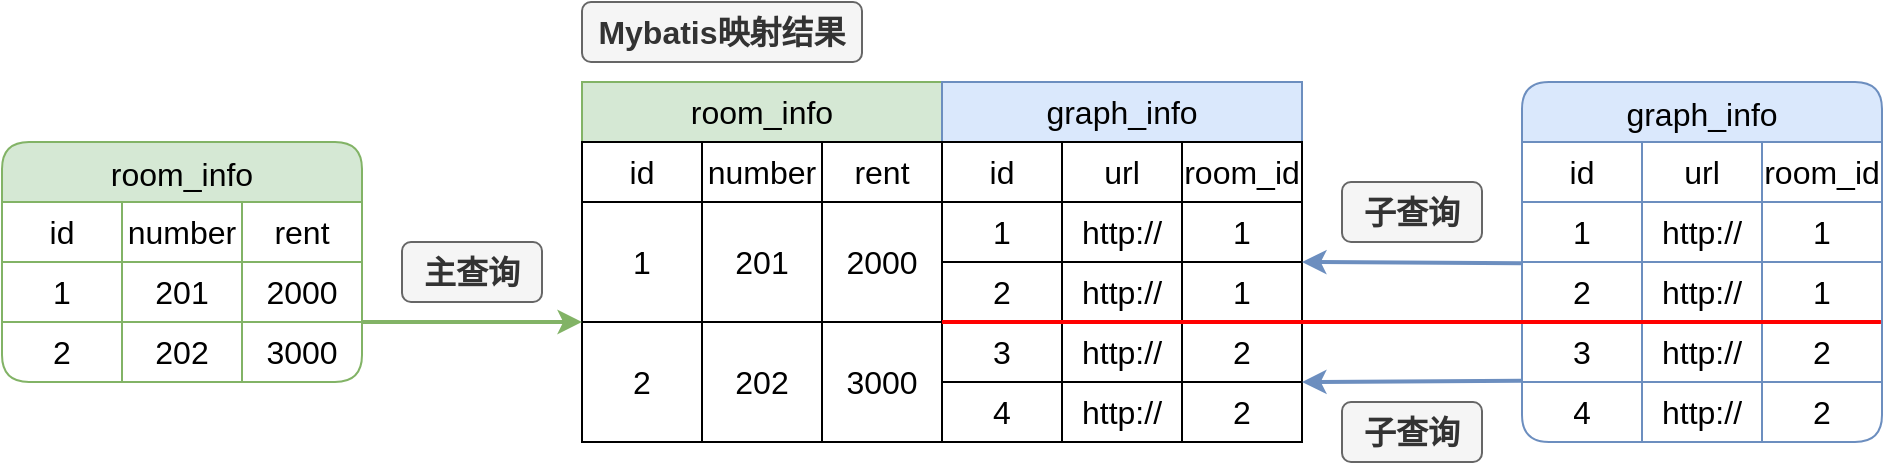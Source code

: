 <mxfile version="21.2.8" type="device">
  <diagram name="第 1 页" id="Rej5io_blJWf3P0rDN8p">
    <mxGraphModel dx="1050" dy="671" grid="1" gridSize="10" guides="1" tooltips="1" connect="1" arrows="1" fold="1" page="1" pageScale="1" pageWidth="3300" pageHeight="4681" math="0" shadow="0">
      <root>
        <mxCell id="0" />
        <mxCell id="1" parent="0" />
        <mxCell id="d7a110inKtljT86s4EJ2-14" value="room_info" style="shape=table;startSize=30;container=1;collapsible=0;childLayout=tableLayout;strokeColor=#82b366;fontSize=16;fillColor=#d5e8d4;rounded=1;" parent="1" vertex="1">
          <mxGeometry x="290" y="390" width="180" height="120" as="geometry" />
        </mxCell>
        <mxCell id="d7a110inKtljT86s4EJ2-15" value="" style="shape=tableRow;horizontal=0;startSize=0;swimlaneHead=0;swimlaneBody=0;strokeColor=inherit;top=0;left=0;bottom=0;right=0;collapsible=0;dropTarget=0;fillColor=none;points=[[0,0.5],[1,0.5]];portConstraint=eastwest;fontSize=16;" parent="d7a110inKtljT86s4EJ2-14" vertex="1">
          <mxGeometry y="30" width="180" height="30" as="geometry" />
        </mxCell>
        <mxCell id="d7a110inKtljT86s4EJ2-16" value="id" style="shape=partialRectangle;html=1;whiteSpace=wrap;connectable=0;strokeColor=inherit;overflow=hidden;fillColor=none;top=0;left=0;bottom=0;right=0;pointerEvents=1;fontSize=16;" parent="d7a110inKtljT86s4EJ2-15" vertex="1">
          <mxGeometry width="60" height="30" as="geometry">
            <mxRectangle width="60" height="30" as="alternateBounds" />
          </mxGeometry>
        </mxCell>
        <mxCell id="d7a110inKtljT86s4EJ2-17" value="number" style="shape=partialRectangle;html=1;whiteSpace=wrap;connectable=0;strokeColor=inherit;overflow=hidden;fillColor=none;top=0;left=0;bottom=0;right=0;pointerEvents=1;fontSize=16;" parent="d7a110inKtljT86s4EJ2-15" vertex="1">
          <mxGeometry x="60" width="60" height="30" as="geometry">
            <mxRectangle width="60" height="30" as="alternateBounds" />
          </mxGeometry>
        </mxCell>
        <mxCell id="d7a110inKtljT86s4EJ2-18" value="rent" style="shape=partialRectangle;html=1;whiteSpace=wrap;connectable=0;strokeColor=inherit;overflow=hidden;fillColor=none;top=0;left=0;bottom=0;right=0;pointerEvents=1;fontSize=16;" parent="d7a110inKtljT86s4EJ2-15" vertex="1">
          <mxGeometry x="120" width="60" height="30" as="geometry">
            <mxRectangle width="60" height="30" as="alternateBounds" />
          </mxGeometry>
        </mxCell>
        <mxCell id="d7a110inKtljT86s4EJ2-19" value="" style="shape=tableRow;horizontal=0;startSize=0;swimlaneHead=0;swimlaneBody=0;strokeColor=inherit;top=0;left=0;bottom=0;right=0;collapsible=0;dropTarget=0;fillColor=none;points=[[0,0.5],[1,0.5]];portConstraint=eastwest;fontSize=16;" parent="d7a110inKtljT86s4EJ2-14" vertex="1">
          <mxGeometry y="60" width="180" height="30" as="geometry" />
        </mxCell>
        <mxCell id="d7a110inKtljT86s4EJ2-20" value="1" style="shape=partialRectangle;html=1;whiteSpace=wrap;connectable=0;strokeColor=inherit;overflow=hidden;fillColor=none;top=0;left=0;bottom=0;right=0;pointerEvents=1;fontSize=16;" parent="d7a110inKtljT86s4EJ2-19" vertex="1">
          <mxGeometry width="60" height="30" as="geometry">
            <mxRectangle width="60" height="30" as="alternateBounds" />
          </mxGeometry>
        </mxCell>
        <mxCell id="d7a110inKtljT86s4EJ2-21" value="201" style="shape=partialRectangle;html=1;whiteSpace=wrap;connectable=0;strokeColor=inherit;overflow=hidden;fillColor=none;top=0;left=0;bottom=0;right=0;pointerEvents=1;fontSize=16;" parent="d7a110inKtljT86s4EJ2-19" vertex="1">
          <mxGeometry x="60" width="60" height="30" as="geometry">
            <mxRectangle width="60" height="30" as="alternateBounds" />
          </mxGeometry>
        </mxCell>
        <mxCell id="d7a110inKtljT86s4EJ2-22" value="2000" style="shape=partialRectangle;html=1;whiteSpace=wrap;connectable=0;strokeColor=inherit;overflow=hidden;fillColor=none;top=0;left=0;bottom=0;right=0;pointerEvents=1;fontSize=16;" parent="d7a110inKtljT86s4EJ2-19" vertex="1">
          <mxGeometry x="120" width="60" height="30" as="geometry">
            <mxRectangle width="60" height="30" as="alternateBounds" />
          </mxGeometry>
        </mxCell>
        <mxCell id="d7a110inKtljT86s4EJ2-23" value="" style="shape=tableRow;horizontal=0;startSize=0;swimlaneHead=0;swimlaneBody=0;strokeColor=inherit;top=0;left=0;bottom=0;right=0;collapsible=0;dropTarget=0;fillColor=none;points=[[0,0.5],[1,0.5]];portConstraint=eastwest;fontSize=16;" parent="d7a110inKtljT86s4EJ2-14" vertex="1">
          <mxGeometry y="90" width="180" height="30" as="geometry" />
        </mxCell>
        <mxCell id="d7a110inKtljT86s4EJ2-24" value="2" style="shape=partialRectangle;html=1;whiteSpace=wrap;connectable=0;strokeColor=inherit;overflow=hidden;fillColor=none;top=0;left=0;bottom=0;right=0;pointerEvents=1;fontSize=16;" parent="d7a110inKtljT86s4EJ2-23" vertex="1">
          <mxGeometry width="60" height="30" as="geometry">
            <mxRectangle width="60" height="30" as="alternateBounds" />
          </mxGeometry>
        </mxCell>
        <mxCell id="d7a110inKtljT86s4EJ2-25" value="202" style="shape=partialRectangle;html=1;whiteSpace=wrap;connectable=0;strokeColor=inherit;overflow=hidden;fillColor=none;top=0;left=0;bottom=0;right=0;pointerEvents=1;fontSize=16;" parent="d7a110inKtljT86s4EJ2-23" vertex="1">
          <mxGeometry x="60" width="60" height="30" as="geometry">
            <mxRectangle width="60" height="30" as="alternateBounds" />
          </mxGeometry>
        </mxCell>
        <mxCell id="d7a110inKtljT86s4EJ2-26" value="3000" style="shape=partialRectangle;html=1;whiteSpace=wrap;connectable=0;strokeColor=inherit;overflow=hidden;fillColor=none;top=0;left=0;bottom=0;right=0;pointerEvents=1;fontSize=16;" parent="d7a110inKtljT86s4EJ2-23" vertex="1">
          <mxGeometry x="120" width="60" height="30" as="geometry">
            <mxRectangle width="60" height="30" as="alternateBounds" />
          </mxGeometry>
        </mxCell>
        <mxCell id="d7a110inKtljT86s4EJ2-27" value="graph_info" style="shape=table;startSize=30;container=1;collapsible=0;childLayout=tableLayout;strokeColor=#6c8ebf;fontSize=16;fillColor=#dae8fc;swimlaneLine=1;rounded=1;" parent="1" vertex="1">
          <mxGeometry x="1050" y="360" width="180" height="180" as="geometry" />
        </mxCell>
        <mxCell id="d7a110inKtljT86s4EJ2-28" value="" style="shape=tableRow;horizontal=0;startSize=0;swimlaneHead=0;swimlaneBody=0;strokeColor=inherit;top=0;left=0;bottom=0;right=0;collapsible=0;dropTarget=0;fillColor=none;points=[[0,0.5],[1,0.5]];portConstraint=eastwest;fontSize=16;" parent="d7a110inKtljT86s4EJ2-27" vertex="1">
          <mxGeometry y="30" width="180" height="30" as="geometry" />
        </mxCell>
        <mxCell id="d7a110inKtljT86s4EJ2-29" value="id" style="shape=partialRectangle;html=1;whiteSpace=wrap;connectable=0;strokeColor=inherit;overflow=hidden;fillColor=none;top=0;left=0;bottom=0;right=0;pointerEvents=1;fontSize=16;" parent="d7a110inKtljT86s4EJ2-28" vertex="1">
          <mxGeometry width="60" height="30" as="geometry">
            <mxRectangle width="60" height="30" as="alternateBounds" />
          </mxGeometry>
        </mxCell>
        <mxCell id="d7a110inKtljT86s4EJ2-30" value="url" style="shape=partialRectangle;html=1;whiteSpace=wrap;connectable=0;strokeColor=inherit;overflow=hidden;fillColor=none;top=0;left=0;bottom=0;right=0;pointerEvents=1;fontSize=16;" parent="d7a110inKtljT86s4EJ2-28" vertex="1">
          <mxGeometry x="60" width="60" height="30" as="geometry">
            <mxRectangle width="60" height="30" as="alternateBounds" />
          </mxGeometry>
        </mxCell>
        <mxCell id="d7a110inKtljT86s4EJ2-31" value="room_id" style="shape=partialRectangle;html=1;whiteSpace=wrap;connectable=0;strokeColor=inherit;overflow=hidden;fillColor=none;top=0;left=0;bottom=0;right=0;pointerEvents=1;fontSize=16;" parent="d7a110inKtljT86s4EJ2-28" vertex="1">
          <mxGeometry x="120" width="60" height="30" as="geometry">
            <mxRectangle width="60" height="30" as="alternateBounds" />
          </mxGeometry>
        </mxCell>
        <mxCell id="d7a110inKtljT86s4EJ2-32" value="" style="shape=tableRow;horizontal=0;startSize=0;swimlaneHead=0;swimlaneBody=0;strokeColor=inherit;top=0;left=0;bottom=0;right=0;collapsible=0;dropTarget=0;fillColor=none;points=[[0,0.5],[1,0.5]];portConstraint=eastwest;fontSize=16;" parent="d7a110inKtljT86s4EJ2-27" vertex="1">
          <mxGeometry y="60" width="180" height="30" as="geometry" />
        </mxCell>
        <mxCell id="d7a110inKtljT86s4EJ2-33" value="1" style="shape=partialRectangle;html=1;whiteSpace=wrap;connectable=0;strokeColor=inherit;overflow=hidden;fillColor=none;top=0;left=0;bottom=0;right=0;pointerEvents=1;fontSize=16;" parent="d7a110inKtljT86s4EJ2-32" vertex="1">
          <mxGeometry width="60" height="30" as="geometry">
            <mxRectangle width="60" height="30" as="alternateBounds" />
          </mxGeometry>
        </mxCell>
        <mxCell id="d7a110inKtljT86s4EJ2-34" value="http://" style="shape=partialRectangle;html=1;whiteSpace=wrap;connectable=0;strokeColor=inherit;overflow=hidden;fillColor=none;top=0;left=0;bottom=0;right=0;pointerEvents=1;fontSize=16;" parent="d7a110inKtljT86s4EJ2-32" vertex="1">
          <mxGeometry x="60" width="60" height="30" as="geometry">
            <mxRectangle width="60" height="30" as="alternateBounds" />
          </mxGeometry>
        </mxCell>
        <mxCell id="d7a110inKtljT86s4EJ2-35" value="1" style="shape=partialRectangle;html=1;whiteSpace=wrap;connectable=0;strokeColor=inherit;overflow=hidden;fillColor=none;top=0;left=0;bottom=0;right=0;pointerEvents=1;fontSize=16;" parent="d7a110inKtljT86s4EJ2-32" vertex="1">
          <mxGeometry x="120" width="60" height="30" as="geometry">
            <mxRectangle width="60" height="30" as="alternateBounds" />
          </mxGeometry>
        </mxCell>
        <mxCell id="d7a110inKtljT86s4EJ2-36" value="" style="shape=tableRow;horizontal=0;startSize=0;swimlaneHead=0;swimlaneBody=0;strokeColor=inherit;top=0;left=0;bottom=0;right=0;collapsible=0;dropTarget=0;fillColor=none;points=[[0,0.5],[1,0.5]];portConstraint=eastwest;fontSize=16;" parent="d7a110inKtljT86s4EJ2-27" vertex="1">
          <mxGeometry y="90" width="180" height="30" as="geometry" />
        </mxCell>
        <mxCell id="d7a110inKtljT86s4EJ2-37" value="2" style="shape=partialRectangle;html=1;whiteSpace=wrap;connectable=0;strokeColor=inherit;overflow=hidden;fillColor=none;top=0;left=0;bottom=0;right=0;pointerEvents=1;fontSize=16;" parent="d7a110inKtljT86s4EJ2-36" vertex="1">
          <mxGeometry width="60" height="30" as="geometry">
            <mxRectangle width="60" height="30" as="alternateBounds" />
          </mxGeometry>
        </mxCell>
        <mxCell id="d7a110inKtljT86s4EJ2-38" value="http://" style="shape=partialRectangle;html=1;whiteSpace=wrap;connectable=0;strokeColor=inherit;overflow=hidden;fillColor=none;top=0;left=0;bottom=0;right=0;pointerEvents=1;fontSize=16;" parent="d7a110inKtljT86s4EJ2-36" vertex="1">
          <mxGeometry x="60" width="60" height="30" as="geometry">
            <mxRectangle width="60" height="30" as="alternateBounds" />
          </mxGeometry>
        </mxCell>
        <mxCell id="d7a110inKtljT86s4EJ2-39" value="1" style="shape=partialRectangle;html=1;whiteSpace=wrap;connectable=0;strokeColor=inherit;overflow=hidden;fillColor=none;top=0;left=0;bottom=0;right=0;pointerEvents=1;fontSize=16;" parent="d7a110inKtljT86s4EJ2-36" vertex="1">
          <mxGeometry x="120" width="60" height="30" as="geometry">
            <mxRectangle width="60" height="30" as="alternateBounds" />
          </mxGeometry>
        </mxCell>
        <mxCell id="d7a110inKtljT86s4EJ2-40" style="shape=tableRow;horizontal=0;startSize=0;swimlaneHead=0;swimlaneBody=0;strokeColor=inherit;top=0;left=0;bottom=0;right=0;collapsible=0;dropTarget=0;fillColor=none;points=[[0,0.5],[1,0.5]];portConstraint=eastwest;fontSize=16;" parent="d7a110inKtljT86s4EJ2-27" vertex="1">
          <mxGeometry y="120" width="180" height="30" as="geometry" />
        </mxCell>
        <mxCell id="d7a110inKtljT86s4EJ2-41" value="3" style="shape=partialRectangle;html=1;whiteSpace=wrap;connectable=0;strokeColor=inherit;overflow=hidden;fillColor=none;top=0;left=0;bottom=0;right=0;pointerEvents=1;fontSize=16;" parent="d7a110inKtljT86s4EJ2-40" vertex="1">
          <mxGeometry width="60" height="30" as="geometry">
            <mxRectangle width="60" height="30" as="alternateBounds" />
          </mxGeometry>
        </mxCell>
        <mxCell id="d7a110inKtljT86s4EJ2-42" value="http://" style="shape=partialRectangle;html=1;whiteSpace=wrap;connectable=0;strokeColor=inherit;overflow=hidden;fillColor=none;top=0;left=0;bottom=0;right=0;pointerEvents=1;fontSize=16;" parent="d7a110inKtljT86s4EJ2-40" vertex="1">
          <mxGeometry x="60" width="60" height="30" as="geometry">
            <mxRectangle width="60" height="30" as="alternateBounds" />
          </mxGeometry>
        </mxCell>
        <mxCell id="d7a110inKtljT86s4EJ2-43" value="2" style="shape=partialRectangle;html=1;whiteSpace=wrap;connectable=0;strokeColor=inherit;overflow=hidden;fillColor=none;top=0;left=0;bottom=0;right=0;pointerEvents=1;fontSize=16;" parent="d7a110inKtljT86s4EJ2-40" vertex="1">
          <mxGeometry x="120" width="60" height="30" as="geometry">
            <mxRectangle width="60" height="30" as="alternateBounds" />
          </mxGeometry>
        </mxCell>
        <mxCell id="d7a110inKtljT86s4EJ2-44" style="shape=tableRow;horizontal=0;startSize=0;swimlaneHead=0;swimlaneBody=0;strokeColor=inherit;top=0;left=0;bottom=0;right=0;collapsible=0;dropTarget=0;fillColor=none;points=[[0,0.5],[1,0.5]];portConstraint=eastwest;fontSize=16;" parent="d7a110inKtljT86s4EJ2-27" vertex="1">
          <mxGeometry y="150" width="180" height="30" as="geometry" />
        </mxCell>
        <mxCell id="d7a110inKtljT86s4EJ2-45" value="4" style="shape=partialRectangle;html=1;whiteSpace=wrap;connectable=0;strokeColor=inherit;overflow=hidden;fillColor=none;top=0;left=0;bottom=0;right=0;pointerEvents=1;fontSize=16;" parent="d7a110inKtljT86s4EJ2-44" vertex="1">
          <mxGeometry width="60" height="30" as="geometry">
            <mxRectangle width="60" height="30" as="alternateBounds" />
          </mxGeometry>
        </mxCell>
        <mxCell id="d7a110inKtljT86s4EJ2-46" value="http://" style="shape=partialRectangle;html=1;whiteSpace=wrap;connectable=0;strokeColor=inherit;overflow=hidden;fillColor=none;top=0;left=0;bottom=0;right=0;pointerEvents=1;fontSize=16;" parent="d7a110inKtljT86s4EJ2-44" vertex="1">
          <mxGeometry x="60" width="60" height="30" as="geometry">
            <mxRectangle width="60" height="30" as="alternateBounds" />
          </mxGeometry>
        </mxCell>
        <mxCell id="d7a110inKtljT86s4EJ2-47" value="2" style="shape=partialRectangle;html=1;whiteSpace=wrap;connectable=0;strokeColor=inherit;overflow=hidden;fillColor=none;top=0;left=0;bottom=0;right=0;pointerEvents=1;fontSize=16;" parent="d7a110inKtljT86s4EJ2-44" vertex="1">
          <mxGeometry x="120" width="60" height="30" as="geometry">
            <mxRectangle width="60" height="30" as="alternateBounds" />
          </mxGeometry>
        </mxCell>
        <mxCell id="-BZi0XnxrR75gDSVM38y-55" value="room_info" style="rounded=0;whiteSpace=wrap;html=1;fontSize=16;fillColor=#d5e8d4;strokeColor=#82b366;" parent="1" vertex="1">
          <mxGeometry x="580" y="360" width="180" height="30" as="geometry" />
        </mxCell>
        <mxCell id="-BZi0XnxrR75gDSVM38y-56" value="graph_info" style="rounded=0;whiteSpace=wrap;html=1;fontSize=16;fillColor=#dae8fc;strokeColor=#6c8ebf;" parent="1" vertex="1">
          <mxGeometry x="760" y="360" width="180" height="30" as="geometry" />
        </mxCell>
        <mxCell id="-BZi0XnxrR75gDSVM38y-58" value="id" style="rounded=0;whiteSpace=wrap;html=1;fontSize=16;" parent="1" vertex="1">
          <mxGeometry x="580" y="390" width="60" height="30" as="geometry" />
        </mxCell>
        <mxCell id="-BZi0XnxrR75gDSVM38y-59" value="number" style="rounded=0;whiteSpace=wrap;html=1;fontSize=16;" parent="1" vertex="1">
          <mxGeometry x="640" y="390" width="60" height="30" as="geometry" />
        </mxCell>
        <mxCell id="-BZi0XnxrR75gDSVM38y-60" value="rent" style="rounded=0;whiteSpace=wrap;html=1;fontSize=16;" parent="1" vertex="1">
          <mxGeometry x="700" y="390" width="60" height="30" as="geometry" />
        </mxCell>
        <mxCell id="-BZi0XnxrR75gDSVM38y-61" value="id" style="rounded=0;whiteSpace=wrap;html=1;fontSize=16;" parent="1" vertex="1">
          <mxGeometry x="760" y="390" width="60" height="30" as="geometry" />
        </mxCell>
        <mxCell id="-BZi0XnxrR75gDSVM38y-62" value="url" style="rounded=0;whiteSpace=wrap;html=1;fontSize=16;" parent="1" vertex="1">
          <mxGeometry x="820" y="390" width="60" height="30" as="geometry" />
        </mxCell>
        <mxCell id="-BZi0XnxrR75gDSVM38y-63" value="room_id" style="rounded=0;whiteSpace=wrap;html=1;fontSize=16;" parent="1" vertex="1">
          <mxGeometry x="880" y="390" width="60" height="30" as="geometry" />
        </mxCell>
        <mxCell id="-BZi0XnxrR75gDSVM38y-64" value="1" style="rounded=0;whiteSpace=wrap;html=1;fontSize=16;" parent="1" vertex="1">
          <mxGeometry x="580" y="420" width="60" height="60" as="geometry" />
        </mxCell>
        <mxCell id="-BZi0XnxrR75gDSVM38y-65" value="201" style="rounded=0;whiteSpace=wrap;html=1;fontSize=16;" parent="1" vertex="1">
          <mxGeometry x="640" y="420" width="60" height="60" as="geometry" />
        </mxCell>
        <mxCell id="-BZi0XnxrR75gDSVM38y-66" value="2000" style="rounded=0;whiteSpace=wrap;html=1;fontSize=16;" parent="1" vertex="1">
          <mxGeometry x="700" y="420" width="60" height="60" as="geometry" />
        </mxCell>
        <mxCell id="-BZi0XnxrR75gDSVM38y-67" value="1" style="rounded=0;whiteSpace=wrap;html=1;fontSize=16;" parent="1" vertex="1">
          <mxGeometry x="760" y="420" width="60" height="30" as="geometry" />
        </mxCell>
        <mxCell id="-BZi0XnxrR75gDSVM38y-68" value="http://" style="rounded=0;whiteSpace=wrap;html=1;fontSize=16;" parent="1" vertex="1">
          <mxGeometry x="820" y="420" width="60" height="30" as="geometry" />
        </mxCell>
        <mxCell id="-BZi0XnxrR75gDSVM38y-69" value="1" style="rounded=0;whiteSpace=wrap;html=1;fontSize=16;" parent="1" vertex="1">
          <mxGeometry x="880" y="420" width="60" height="30" as="geometry" />
        </mxCell>
        <mxCell id="-BZi0XnxrR75gDSVM38y-73" value="2" style="rounded=0;whiteSpace=wrap;html=1;fontSize=16;" parent="1" vertex="1">
          <mxGeometry x="760" y="450" width="60" height="30" as="geometry" />
        </mxCell>
        <mxCell id="-BZi0XnxrR75gDSVM38y-74" value="http://" style="rounded=0;whiteSpace=wrap;html=1;fontSize=16;" parent="1" vertex="1">
          <mxGeometry x="820" y="450" width="60" height="30" as="geometry" />
        </mxCell>
        <mxCell id="-BZi0XnxrR75gDSVM38y-75" value="1" style="rounded=0;whiteSpace=wrap;html=1;fontSize=16;" parent="1" vertex="1">
          <mxGeometry x="880" y="450" width="60" height="30" as="geometry" />
        </mxCell>
        <mxCell id="-BZi0XnxrR75gDSVM38y-76" value="2" style="rounded=0;whiteSpace=wrap;html=1;fontSize=16;" parent="1" vertex="1">
          <mxGeometry x="580" y="480" width="60" height="60" as="geometry" />
        </mxCell>
        <mxCell id="-BZi0XnxrR75gDSVM38y-77" value="202" style="rounded=0;whiteSpace=wrap;html=1;fontSize=16;" parent="1" vertex="1">
          <mxGeometry x="640" y="480" width="60" height="60" as="geometry" />
        </mxCell>
        <mxCell id="-BZi0XnxrR75gDSVM38y-78" value="3000" style="rounded=0;whiteSpace=wrap;html=1;fontSize=16;" parent="1" vertex="1">
          <mxGeometry x="700" y="480" width="60" height="60" as="geometry" />
        </mxCell>
        <mxCell id="-BZi0XnxrR75gDSVM38y-79" value="3" style="rounded=0;whiteSpace=wrap;html=1;fontSize=16;" parent="1" vertex="1">
          <mxGeometry x="760" y="480" width="60" height="30" as="geometry" />
        </mxCell>
        <mxCell id="-BZi0XnxrR75gDSVM38y-80" value="http://" style="rounded=0;whiteSpace=wrap;html=1;fontSize=16;" parent="1" vertex="1">
          <mxGeometry x="820" y="480" width="60" height="30" as="geometry" />
        </mxCell>
        <mxCell id="-BZi0XnxrR75gDSVM38y-81" value="2" style="rounded=0;whiteSpace=wrap;html=1;fontSize=16;" parent="1" vertex="1">
          <mxGeometry x="880" y="480" width="60" height="30" as="geometry" />
        </mxCell>
        <mxCell id="-BZi0XnxrR75gDSVM38y-82" value="4" style="rounded=0;whiteSpace=wrap;html=1;fontSize=16;" parent="1" vertex="1">
          <mxGeometry x="760" y="510" width="60" height="30" as="geometry" />
        </mxCell>
        <mxCell id="-BZi0XnxrR75gDSVM38y-83" value="http://" style="rounded=0;whiteSpace=wrap;html=1;fontSize=16;" parent="1" vertex="1">
          <mxGeometry x="820" y="510" width="60" height="30" as="geometry" />
        </mxCell>
        <mxCell id="-BZi0XnxrR75gDSVM38y-84" value="2" style="rounded=0;whiteSpace=wrap;html=1;fontSize=16;" parent="1" vertex="1">
          <mxGeometry x="880" y="510" width="60" height="30" as="geometry" />
        </mxCell>
        <mxCell id="-BZi0XnxrR75gDSVM38y-85" value="" style="endArrow=classic;html=1;rounded=0;entryX=0;entryY=1;entryDx=0;entryDy=0;fillColor=#d5e8d4;strokeColor=#82b366;strokeWidth=2;" parent="1" target="-BZi0XnxrR75gDSVM38y-64" edge="1">
          <mxGeometry width="50" height="50" relative="1" as="geometry">
            <mxPoint x="470" y="480" as="sourcePoint" />
            <mxPoint x="440" y="610" as="targetPoint" />
          </mxGeometry>
        </mxCell>
        <mxCell id="-BZi0XnxrR75gDSVM38y-86" value="" style="endArrow=classic;html=1;rounded=0;entryX=1;entryY=0;entryDx=0;entryDy=0;strokeWidth=2;fillColor=#dae8fc;strokeColor=#6c8ebf;exitX=0.002;exitY=0.022;exitDx=0;exitDy=0;exitPerimeter=0;" parent="1" source="d7a110inKtljT86s4EJ2-36" target="-BZi0XnxrR75gDSVM38y-75" edge="1">
          <mxGeometry width="50" height="50" relative="1" as="geometry">
            <mxPoint x="1020" y="450" as="sourcePoint" />
            <mxPoint x="1000" y="630" as="targetPoint" />
          </mxGeometry>
        </mxCell>
        <mxCell id="fuwVgBl2Ku9Gqi_0knrQ-1" value="主查询" style="rounded=1;whiteSpace=wrap;html=1;fontSize=16;fillColor=#f5f5f5;fontColor=#333333;strokeColor=#666666;fontStyle=1" vertex="1" parent="1">
          <mxGeometry x="490" y="440" width="70" height="30" as="geometry" />
        </mxCell>
        <mxCell id="fuwVgBl2Ku9Gqi_0knrQ-5" value="" style="endArrow=classic;html=1;rounded=0;entryX=1;entryY=1;entryDx=0;entryDy=0;strokeWidth=2;fillColor=#dae8fc;strokeColor=#6c8ebf;exitX=-0.001;exitY=-0.022;exitDx=0;exitDy=0;exitPerimeter=0;" edge="1" parent="1" source="d7a110inKtljT86s4EJ2-44" target="-BZi0XnxrR75gDSVM38y-81">
          <mxGeometry width="50" height="50" relative="1" as="geometry">
            <mxPoint x="1020" y="570" as="sourcePoint" />
            <mxPoint x="940" y="570" as="targetPoint" />
          </mxGeometry>
        </mxCell>
        <mxCell id="fuwVgBl2Ku9Gqi_0knrQ-7" value="" style="endArrow=none;html=1;rounded=0;fontSize=12;startSize=8;endSize=8;curved=1;exitX=0;exitY=0;exitDx=0;exitDy=0;exitPerimeter=0;entryX=0.997;entryY=0.001;entryDx=0;entryDy=0;entryPerimeter=0;strokeWidth=2;strokeColor=#FF0000;" edge="1" parent="1" target="d7a110inKtljT86s4EJ2-40">
          <mxGeometry width="50" height="50" relative="1" as="geometry">
            <mxPoint x="760" y="480" as="sourcePoint" />
            <mxPoint x="940" y="480" as="targetPoint" />
          </mxGeometry>
        </mxCell>
        <mxCell id="fuwVgBl2Ku9Gqi_0knrQ-8" value="子查询" style="rounded=1;whiteSpace=wrap;html=1;fontSize=16;fillColor=#f5f5f5;fontColor=#333333;strokeColor=#666666;fontStyle=1" vertex="1" parent="1">
          <mxGeometry x="960" y="410" width="70" height="30" as="geometry" />
        </mxCell>
        <mxCell id="fuwVgBl2Ku9Gqi_0knrQ-9" value="子查询" style="rounded=1;whiteSpace=wrap;html=1;fontSize=16;fillColor=#f5f5f5;fontColor=#333333;strokeColor=#666666;fontStyle=1" vertex="1" parent="1">
          <mxGeometry x="960" y="520" width="70" height="30" as="geometry" />
        </mxCell>
        <mxCell id="fuwVgBl2Ku9Gqi_0knrQ-12" value="Mybatis映射结果" style="rounded=1;whiteSpace=wrap;html=1;fontSize=16;fillColor=#f5f5f5;fontColor=#333333;strokeColor=#666666;fontStyle=1" vertex="1" parent="1">
          <mxGeometry x="580" y="320" width="140" height="30" as="geometry" />
        </mxCell>
      </root>
    </mxGraphModel>
  </diagram>
</mxfile>
